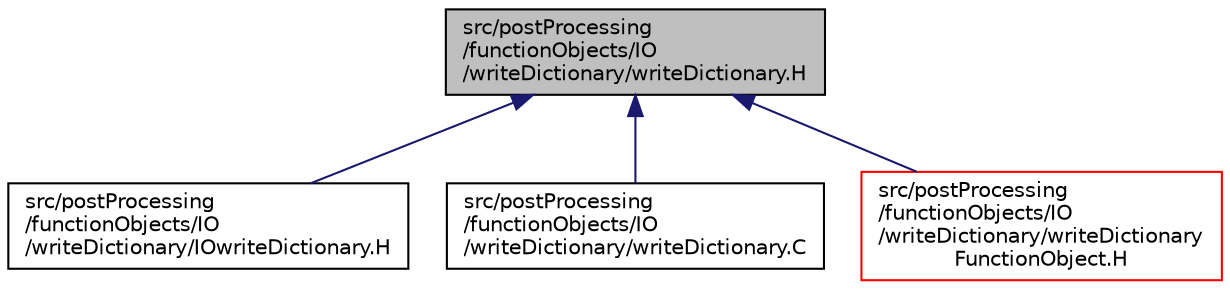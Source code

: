 digraph "src/postProcessing/functionObjects/IO/writeDictionary/writeDictionary.H"
{
  bgcolor="transparent";
  edge [fontname="Helvetica",fontsize="10",labelfontname="Helvetica",labelfontsize="10"];
  node [fontname="Helvetica",fontsize="10",shape=record];
  Node1 [label="src/postProcessing\l/functionObjects/IO\l/writeDictionary/writeDictionary.H",height=0.2,width=0.4,color="black", fillcolor="grey75", style="filled", fontcolor="black"];
  Node1 -> Node2 [dir="back",color="midnightblue",fontsize="10",style="solid",fontname="Helvetica"];
  Node2 [label="src/postProcessing\l/functionObjects/IO\l/writeDictionary/IOwriteDictionary.H",height=0.2,width=0.4,color="black",URL="$a09312.html"];
  Node1 -> Node3 [dir="back",color="midnightblue",fontsize="10",style="solid",fontname="Helvetica"];
  Node3 [label="src/postProcessing\l/functionObjects/IO\l/writeDictionary/writeDictionary.C",height=0.2,width=0.4,color="black",URL="$a09313.html"];
  Node1 -> Node4 [dir="back",color="midnightblue",fontsize="10",style="solid",fontname="Helvetica"];
  Node4 [label="src/postProcessing\l/functionObjects/IO\l/writeDictionary/writeDictionary\lFunctionObject.H",height=0.2,width=0.4,color="red",URL="$a09316.html"];
}
